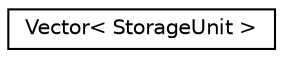 digraph "Graphical Class Hierarchy"
{
  edge [fontname="Helvetica",fontsize="10",labelfontname="Helvetica",labelfontsize="10"];
  node [fontname="Helvetica",fontsize="10",shape=record];
  rankdir="LR";
  Node0 [label="Vector\< StorageUnit \>",height=0.2,width=0.4,color="black", fillcolor="white", style="filled",URL="$classVector.html"];
}
